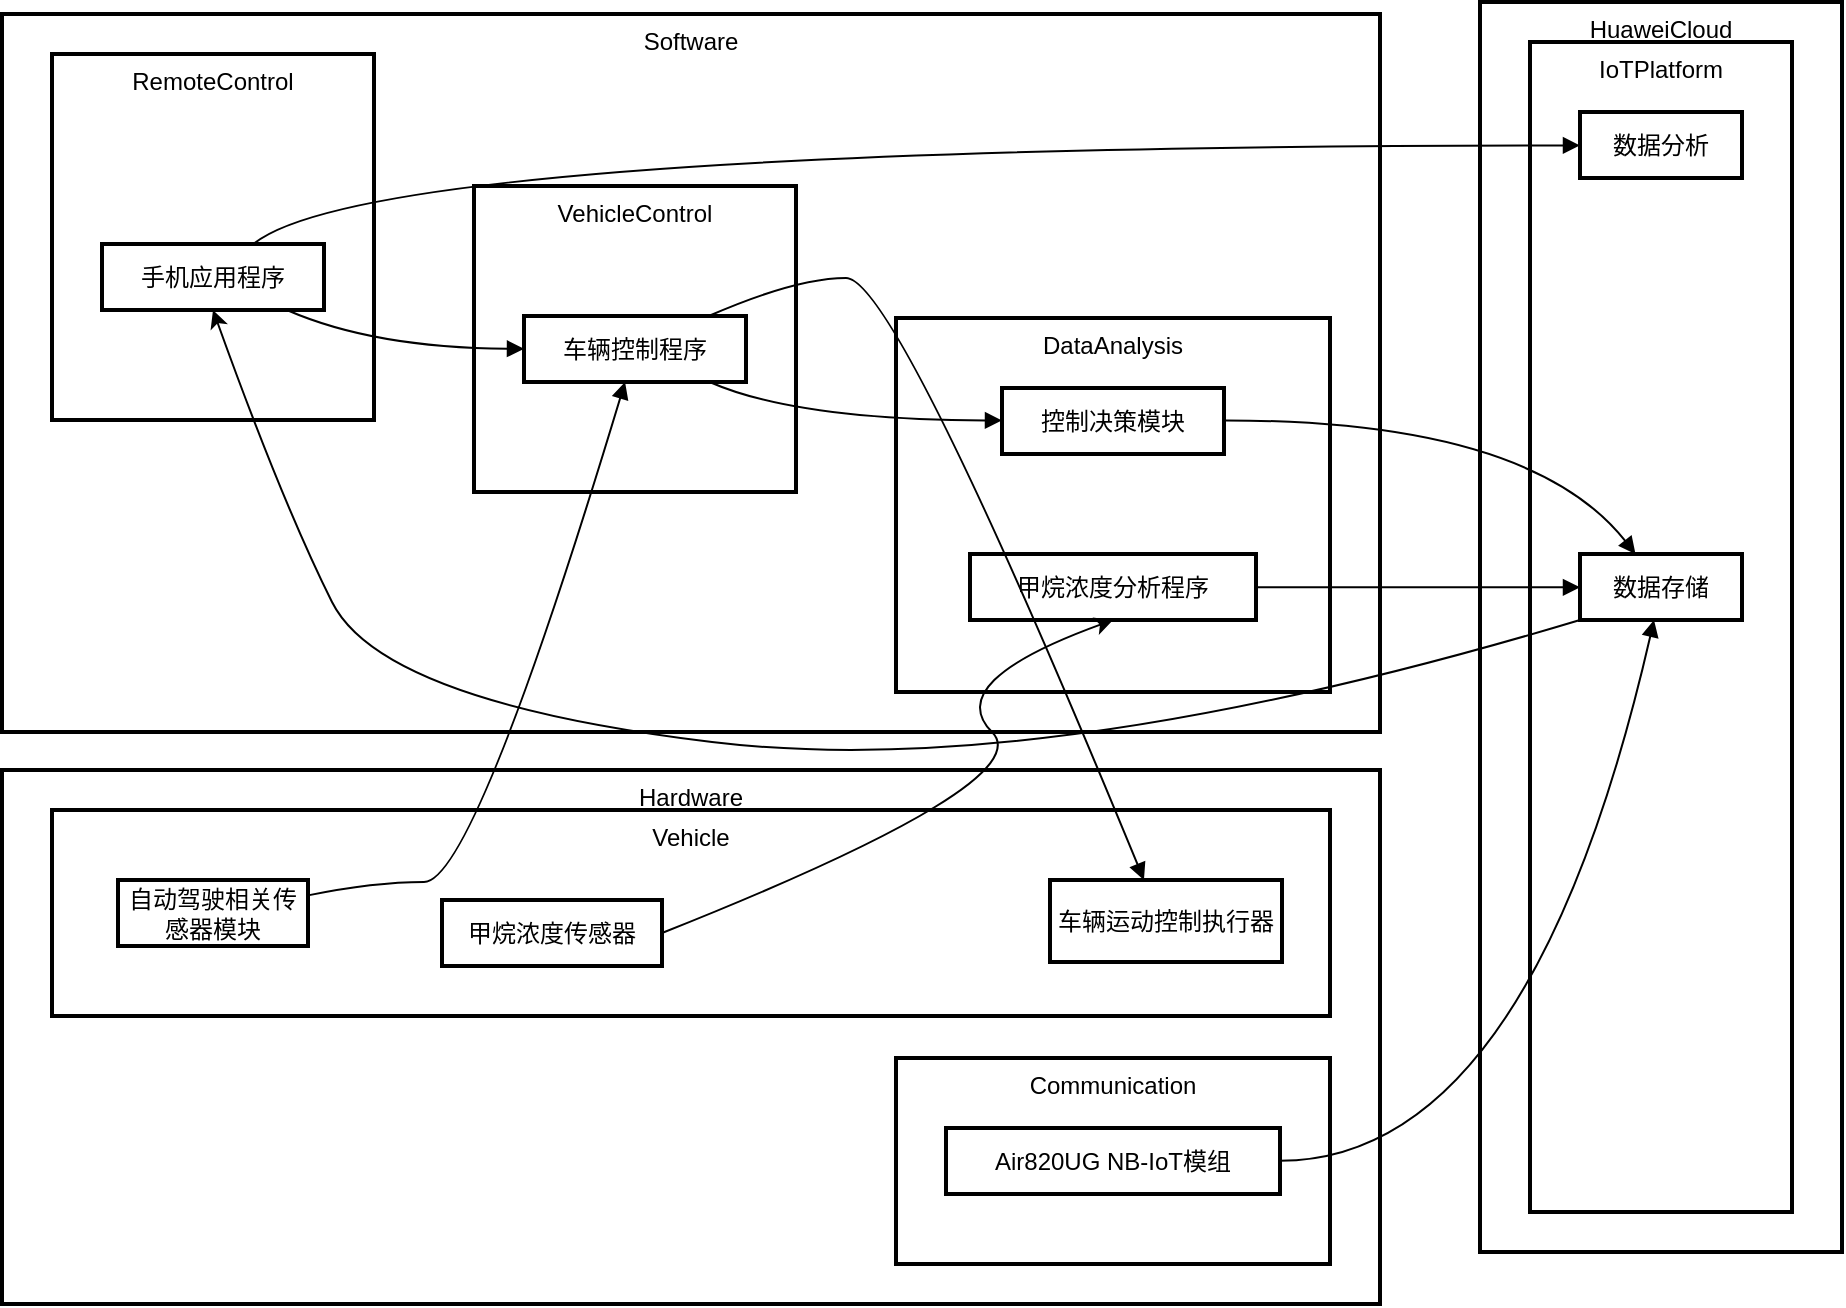 <mxfile version="21.3.6" type="github">
  <diagram name="第 1 页" id="VsvBVxYAbqgpgvzQOxOY">
    <mxGraphModel dx="1423" dy="773" grid="1" gridSize="10" guides="1" tooltips="1" connect="1" arrows="1" fold="1" page="1" pageScale="1" pageWidth="827" pageHeight="1169" math="0" shadow="0">
      <root>
        <mxCell id="0" />
        <mxCell id="1" parent="0" />
        <mxCell id="umO30QBN09zoK_80U7y_-31" value="HuaweiCloud" style="whiteSpace=wrap;strokeWidth=2;verticalAlign=top;" vertex="1" parent="1">
          <mxGeometry x="759" y="20" width="181" height="625" as="geometry" />
        </mxCell>
        <mxCell id="umO30QBN09zoK_80U7y_-32" value="IoTPlatform" style="whiteSpace=wrap;strokeWidth=2;verticalAlign=top;" vertex="1" parent="1">
          <mxGeometry x="784" y="40" width="131" height="585" as="geometry" />
        </mxCell>
        <mxCell id="umO30QBN09zoK_80U7y_-33" value="数据存储" style="whiteSpace=wrap;strokeWidth=2;" vertex="1" parent="1">
          <mxGeometry x="809" y="296" width="81" height="33" as="geometry" />
        </mxCell>
        <mxCell id="umO30QBN09zoK_80U7y_-34" value="数据分析" style="whiteSpace=wrap;strokeWidth=2;" vertex="1" parent="1">
          <mxGeometry x="809" y="75" width="81" height="33" as="geometry" />
        </mxCell>
        <mxCell id="umO30QBN09zoK_80U7y_-35" value="Software" style="whiteSpace=wrap;strokeWidth=2;verticalAlign=top;" vertex="1" parent="1">
          <mxGeometry x="20" y="26" width="689" height="359" as="geometry" />
        </mxCell>
        <mxCell id="umO30QBN09zoK_80U7y_-36" value="VehicleControl" style="whiteSpace=wrap;strokeWidth=2;verticalAlign=top;" vertex="1" parent="1">
          <mxGeometry x="256" y="112" width="161" height="153" as="geometry" />
        </mxCell>
        <mxCell id="umO30QBN09zoK_80U7y_-37" value="DataAnalysis" style="whiteSpace=wrap;strokeWidth=2;verticalAlign=top;" vertex="1" parent="1">
          <mxGeometry x="467" y="178" width="217" height="187" as="geometry" />
        </mxCell>
        <mxCell id="umO30QBN09zoK_80U7y_-38" value="RemoteControl" style="whiteSpace=wrap;strokeWidth=2;verticalAlign=top;" vertex="1" parent="1">
          <mxGeometry x="45" y="46" width="161" height="183" as="geometry" />
        </mxCell>
        <mxCell id="umO30QBN09zoK_80U7y_-39" value="手机应用程序" style="whiteSpace=wrap;strokeWidth=2;" vertex="1" parent="1">
          <mxGeometry x="70" y="141" width="111" height="33" as="geometry" />
        </mxCell>
        <mxCell id="umO30QBN09zoK_80U7y_-40" value="甲烷浓度分析程序" style="whiteSpace=wrap;strokeWidth=2;" vertex="1" parent="1">
          <mxGeometry x="504" y="296" width="143" height="33" as="geometry" />
        </mxCell>
        <mxCell id="umO30QBN09zoK_80U7y_-41" value="控制决策模块" style="whiteSpace=wrap;strokeWidth=2;" vertex="1" parent="1">
          <mxGeometry x="520" y="213" width="111" height="33" as="geometry" />
        </mxCell>
        <mxCell id="umO30QBN09zoK_80U7y_-42" value="车辆控制程序" style="whiteSpace=wrap;strokeWidth=2;" vertex="1" parent="1">
          <mxGeometry x="281" y="177" width="111" height="33" as="geometry" />
        </mxCell>
        <mxCell id="umO30QBN09zoK_80U7y_-43" value="Hardware" style="whiteSpace=wrap;strokeWidth=2;verticalAlign=top;" vertex="1" parent="1">
          <mxGeometry x="20" y="404" width="689" height="267" as="geometry" />
        </mxCell>
        <mxCell id="umO30QBN09zoK_80U7y_-44" value="Vehicle" style="whiteSpace=wrap;strokeWidth=2;verticalAlign=top;" vertex="1" parent="1">
          <mxGeometry x="45" y="424" width="639" height="103" as="geometry" />
        </mxCell>
        <mxCell id="umO30QBN09zoK_80U7y_-45" value="Communication" style="whiteSpace=wrap;strokeWidth=2;verticalAlign=top;" vertex="1" parent="1">
          <mxGeometry x="467" y="548" width="217" height="103" as="geometry" />
        </mxCell>
        <mxCell id="umO30QBN09zoK_80U7y_-46" value="Air820UG NB-IoT模组" style="whiteSpace=wrap;strokeWidth=2;" vertex="1" parent="1">
          <mxGeometry x="492" y="583" width="167" height="33" as="geometry" />
        </mxCell>
        <mxCell id="umO30QBN09zoK_80U7y_-47" value="自动驾驶相关传感器模块" style="whiteSpace=wrap;strokeWidth=2;" vertex="1" parent="1">
          <mxGeometry x="78" y="459" width="95" height="33" as="geometry" />
        </mxCell>
        <mxCell id="umO30QBN09zoK_80U7y_-48" value="车辆运动控制执行器" style="whiteSpace=wrap;strokeWidth=2;" vertex="1" parent="1">
          <mxGeometry x="544" y="459" width="116" height="41" as="geometry" />
        </mxCell>
        <mxCell id="umO30QBN09zoK_80U7y_-49" value="" style="curved=1;startArrow=none;endArrow=block;exitX=1;exitY=0.233;entryX=0.455;entryY=1.003;rounded=0;" edge="1" parent="1" source="umO30QBN09zoK_80U7y_-47" target="umO30QBN09zoK_80U7y_-42">
          <mxGeometry relative="1" as="geometry">
            <Array as="points">
              <mxPoint x="206" y="460" />
              <mxPoint x="256" y="460" />
            </Array>
          </mxGeometry>
        </mxCell>
        <mxCell id="umO30QBN09zoK_80U7y_-50" value="" style="curved=1;startArrow=none;endArrow=block;exitX=0.838;exitY=-0.009;entryX=0.407;entryY=0.011;rounded=0;" edge="1" parent="1" source="umO30QBN09zoK_80U7y_-42" target="umO30QBN09zoK_80U7y_-48">
          <mxGeometry relative="1" as="geometry">
            <Array as="points">
              <mxPoint x="417" y="158" />
              <mxPoint x="467" y="158" />
            </Array>
          </mxGeometry>
        </mxCell>
        <mxCell id="umO30QBN09zoK_80U7y_-52" value="" style="curved=1;startArrow=none;endArrow=block;exitX=1.002;exitY=0.505;entryX=0.006;entryY=0.505;rounded=0;" edge="1" parent="1" source="umO30QBN09zoK_80U7y_-40" target="umO30QBN09zoK_80U7y_-33">
          <mxGeometry relative="1" as="geometry">
            <Array as="points" />
          </mxGeometry>
        </mxCell>
        <mxCell id="umO30QBN09zoK_80U7y_-53" value="" style="curved=1;startArrow=none;endArrow=block;exitX=0.838;exitY=1.003;entryX=0.002;entryY=0.492;rounded=0;" edge="1" parent="1" source="umO30QBN09zoK_80U7y_-42" target="umO30QBN09zoK_80U7y_-41">
          <mxGeometry relative="1" as="geometry">
            <Array as="points">
              <mxPoint x="417" y="229" />
            </Array>
          </mxGeometry>
        </mxCell>
        <mxCell id="umO30QBN09zoK_80U7y_-54" value="" style="curved=1;startArrow=none;endArrow=block;exitX=1.002;exitY=0.492;entryX=0.342;entryY=-0.002;rounded=0;" edge="1" parent="1" source="umO30QBN09zoK_80U7y_-41" target="umO30QBN09zoK_80U7y_-33">
          <mxGeometry relative="1" as="geometry">
            <Array as="points">
              <mxPoint x="784" y="229" />
            </Array>
          </mxGeometry>
        </mxCell>
        <mxCell id="umO30QBN09zoK_80U7y_-55" value="" style="curved=1;startArrow=none;endArrow=block;exitX=0.684;exitY=-0.005;entryX=0.006;entryY=0.506;rounded=0;" edge="1" parent="1" source="umO30QBN09zoK_80U7y_-39" target="umO30QBN09zoK_80U7y_-34">
          <mxGeometry relative="1" as="geometry">
            <Array as="points">
              <mxPoint x="206" y="92" />
            </Array>
          </mxGeometry>
        </mxCell>
        <mxCell id="umO30QBN09zoK_80U7y_-56" value="" style="curved=1;startArrow=none;endArrow=block;exitX=1.003;exitY=0.498;entryX=0.456;entryY=1.011;rounded=0;" edge="1" parent="1" source="umO30QBN09zoK_80U7y_-46" target="umO30QBN09zoK_80U7y_-33">
          <mxGeometry relative="1" as="geometry">
            <Array as="points">
              <mxPoint x="784" y="599" />
            </Array>
          </mxGeometry>
        </mxCell>
        <mxCell id="umO30QBN09zoK_80U7y_-57" value="" style="curved=1;startArrow=none;endArrow=block;exitX=0.838;exitY=1.008;entryX=0;entryY=0.497;rounded=0;" edge="1" parent="1" source="umO30QBN09zoK_80U7y_-39" target="umO30QBN09zoK_80U7y_-42">
          <mxGeometry relative="1" as="geometry">
            <Array as="points">
              <mxPoint x="206" y="193" />
            </Array>
          </mxGeometry>
        </mxCell>
        <mxCell id="umO30QBN09zoK_80U7y_-58" value="甲烷浓度传感器" style="whiteSpace=wrap;strokeWidth=2;" vertex="1" parent="1">
          <mxGeometry x="240" y="469" width="110" height="33" as="geometry" />
        </mxCell>
        <mxCell id="umO30QBN09zoK_80U7y_-61" value="" style="curved=1;endArrow=classic;html=1;rounded=0;exitX=1;exitY=0.5;exitDx=0;exitDy=0;entryX=0.5;entryY=1;entryDx=0;entryDy=0;" edge="1" parent="1" source="umO30QBN09zoK_80U7y_-58" target="umO30QBN09zoK_80U7y_-40">
          <mxGeometry width="50" height="50" relative="1" as="geometry">
            <mxPoint x="490" y="410" as="sourcePoint" />
            <mxPoint x="540" y="360" as="targetPoint" />
            <Array as="points">
              <mxPoint x="540" y="410" />
              <mxPoint x="490" y="360" />
            </Array>
          </mxGeometry>
        </mxCell>
        <mxCell id="umO30QBN09zoK_80U7y_-62" value="" style="curved=1;endArrow=classic;html=1;rounded=0;exitX=0;exitY=1;exitDx=0;exitDy=0;entryX=0.5;entryY=1;entryDx=0;entryDy=0;" edge="1" parent="1" source="umO30QBN09zoK_80U7y_-33" target="umO30QBN09zoK_80U7y_-39">
          <mxGeometry width="50" height="50" relative="1" as="geometry">
            <mxPoint x="310" y="320" as="sourcePoint" />
            <mxPoint x="360" y="270" as="targetPoint" />
            <Array as="points">
              <mxPoint x="540" y="410" />
              <mxPoint x="210" y="370" />
              <mxPoint x="160" y="270" />
            </Array>
          </mxGeometry>
        </mxCell>
      </root>
    </mxGraphModel>
  </diagram>
</mxfile>
